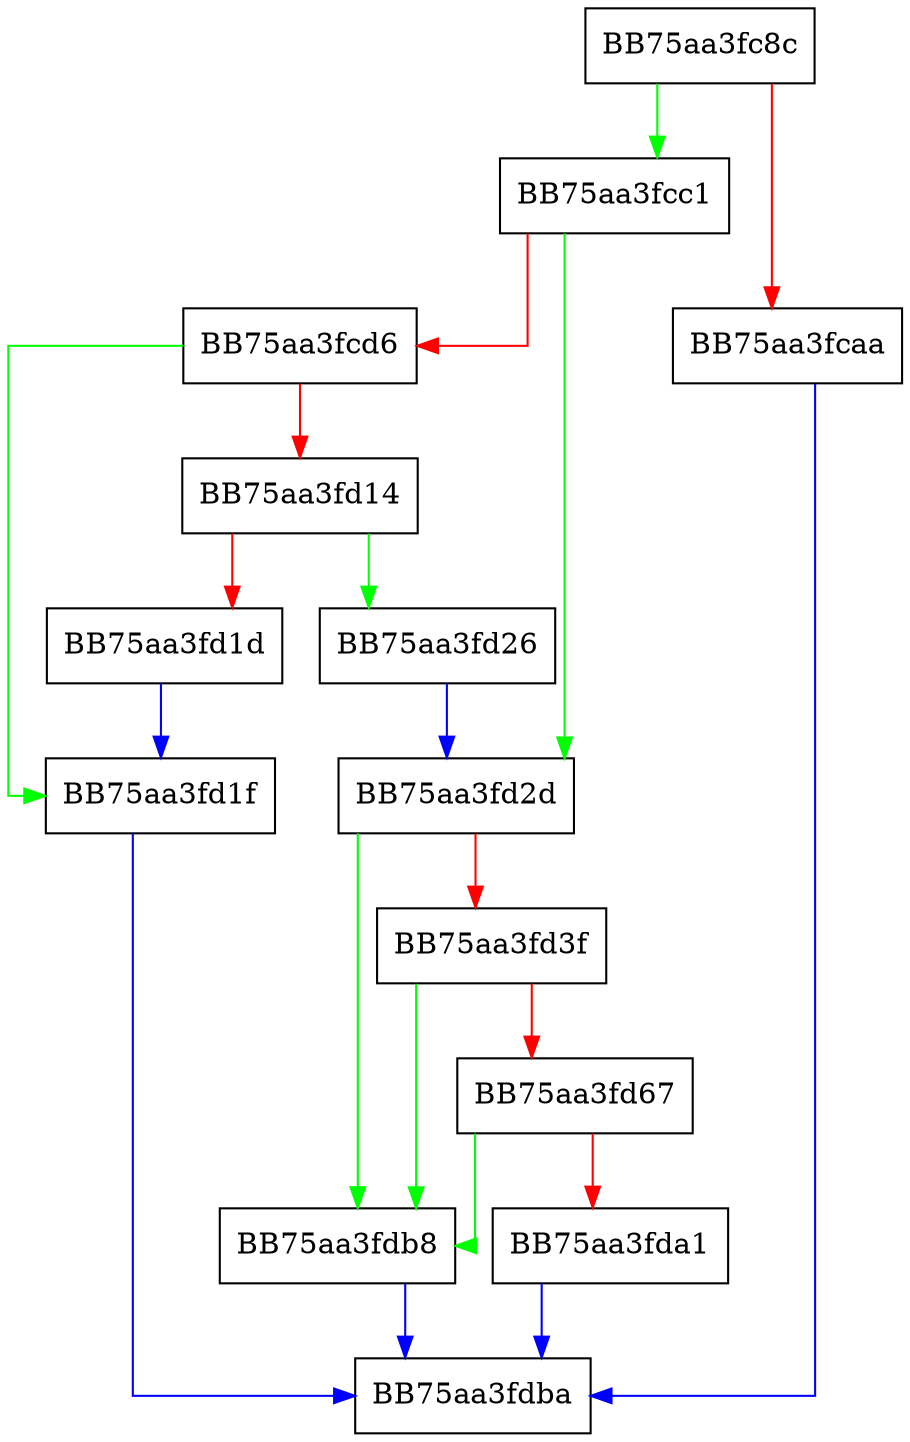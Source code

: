 digraph item {
  node [shape="box"];
  graph [splines=ortho];
  BB75aa3fc8c -> BB75aa3fcc1 [color="green"];
  BB75aa3fc8c -> BB75aa3fcaa [color="red"];
  BB75aa3fcaa -> BB75aa3fdba [color="blue"];
  BB75aa3fcc1 -> BB75aa3fd2d [color="green"];
  BB75aa3fcc1 -> BB75aa3fcd6 [color="red"];
  BB75aa3fcd6 -> BB75aa3fd1f [color="green"];
  BB75aa3fcd6 -> BB75aa3fd14 [color="red"];
  BB75aa3fd14 -> BB75aa3fd26 [color="green"];
  BB75aa3fd14 -> BB75aa3fd1d [color="red"];
  BB75aa3fd1d -> BB75aa3fd1f [color="blue"];
  BB75aa3fd1f -> BB75aa3fdba [color="blue"];
  BB75aa3fd26 -> BB75aa3fd2d [color="blue"];
  BB75aa3fd2d -> BB75aa3fdb8 [color="green"];
  BB75aa3fd2d -> BB75aa3fd3f [color="red"];
  BB75aa3fd3f -> BB75aa3fdb8 [color="green"];
  BB75aa3fd3f -> BB75aa3fd67 [color="red"];
  BB75aa3fd67 -> BB75aa3fdb8 [color="green"];
  BB75aa3fd67 -> BB75aa3fda1 [color="red"];
  BB75aa3fda1 -> BB75aa3fdba [color="blue"];
  BB75aa3fdb8 -> BB75aa3fdba [color="blue"];
}